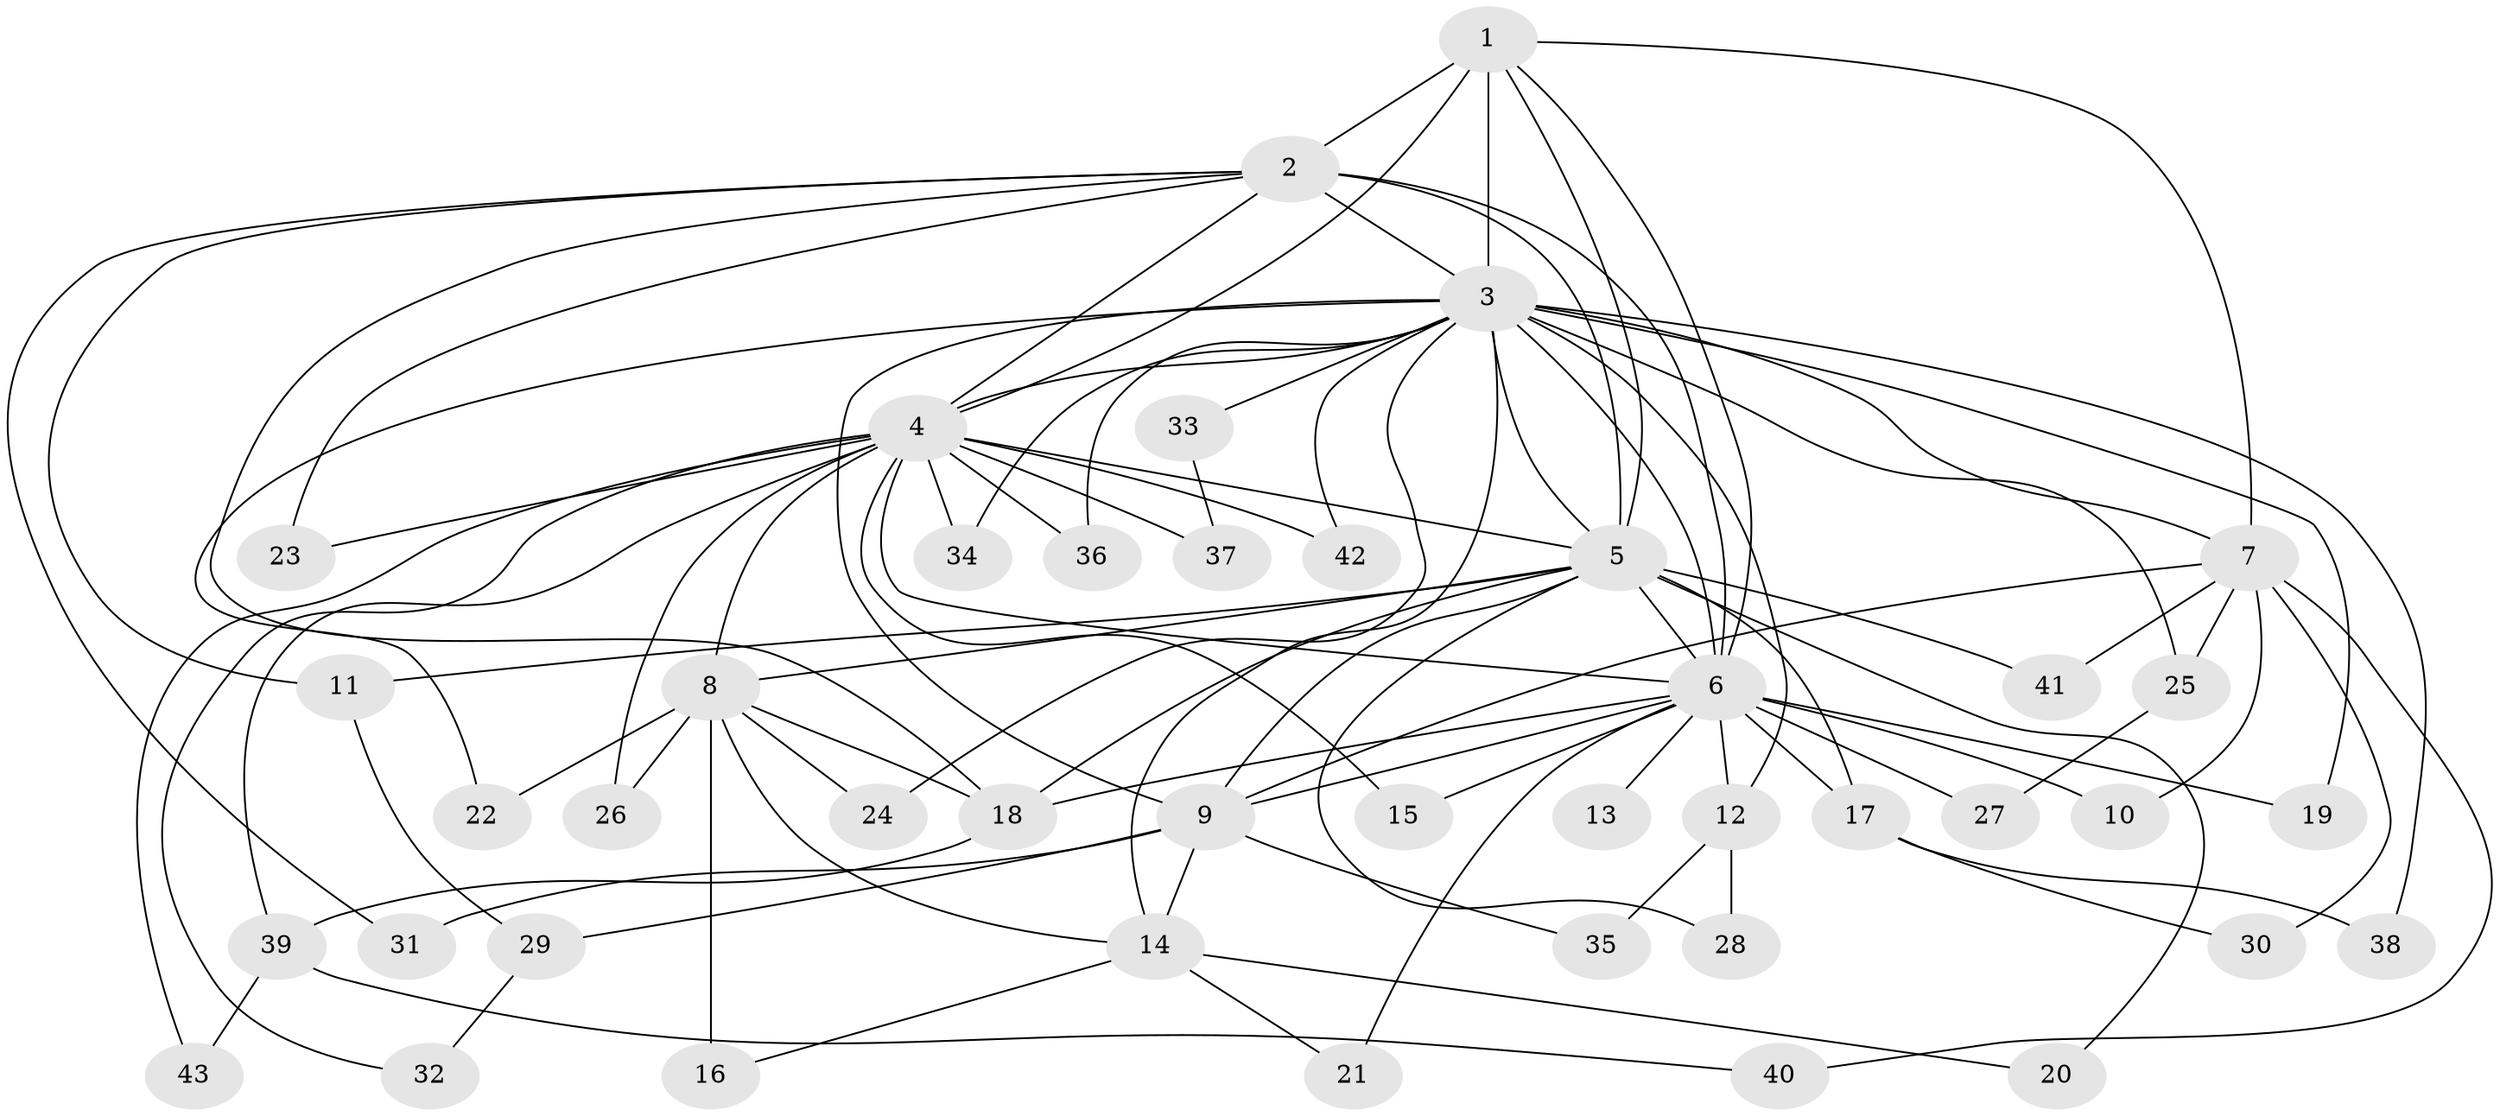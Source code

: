 // original degree distribution, {13: 0.03278688524590164, 10: 0.01639344262295082, 17: 0.03278688524590164, 14: 0.01639344262295082, 21: 0.03278688524590164, 12: 0.01639344262295082, 15: 0.01639344262295082, 2: 0.5737704918032787, 9: 0.01639344262295082, 8: 0.01639344262295082, 5: 0.03278688524590164, 3: 0.09836065573770492, 4: 0.08196721311475409, 6: 0.01639344262295082}
// Generated by graph-tools (version 1.1) at 2025/49/03/04/25 22:49:55]
// undirected, 43 vertices, 92 edges
graph export_dot {
  node [color=gray90,style=filled];
  1;
  2;
  3;
  4;
  5;
  6;
  7;
  8;
  9;
  10;
  11;
  12;
  13;
  14;
  15;
  16;
  17;
  18;
  19;
  20;
  21;
  22;
  23;
  24;
  25;
  26;
  27;
  28;
  29;
  30;
  31;
  32;
  33;
  34;
  35;
  36;
  37;
  38;
  39;
  40;
  41;
  42;
  43;
  1 -- 2 [weight=4.0];
  1 -- 3 [weight=4.0];
  1 -- 4 [weight=2.0];
  1 -- 5 [weight=4.0];
  1 -- 6 [weight=3.0];
  1 -- 7 [weight=2.0];
  2 -- 3 [weight=4.0];
  2 -- 4 [weight=3.0];
  2 -- 5 [weight=4.0];
  2 -- 6 [weight=2.0];
  2 -- 11 [weight=1.0];
  2 -- 18 [weight=3.0];
  2 -- 23 [weight=1.0];
  2 -- 31 [weight=1.0];
  3 -- 4 [weight=2.0];
  3 -- 5 [weight=4.0];
  3 -- 6 [weight=2.0];
  3 -- 7 [weight=1.0];
  3 -- 9 [weight=1.0];
  3 -- 12 [weight=1.0];
  3 -- 14 [weight=1.0];
  3 -- 19 [weight=1.0];
  3 -- 22 [weight=1.0];
  3 -- 24 [weight=1.0];
  3 -- 25 [weight=1.0];
  3 -- 33 [weight=2.0];
  3 -- 34 [weight=1.0];
  3 -- 36 [weight=1.0];
  3 -- 38 [weight=1.0];
  3 -- 42 [weight=1.0];
  4 -- 5 [weight=2.0];
  4 -- 6 [weight=1.0];
  4 -- 8 [weight=1.0];
  4 -- 15 [weight=1.0];
  4 -- 23 [weight=1.0];
  4 -- 26 [weight=1.0];
  4 -- 32 [weight=1.0];
  4 -- 34 [weight=1.0];
  4 -- 36 [weight=1.0];
  4 -- 37 [weight=1.0];
  4 -- 39 [weight=1.0];
  4 -- 42 [weight=1.0];
  4 -- 43 [weight=1.0];
  5 -- 6 [weight=2.0];
  5 -- 8 [weight=2.0];
  5 -- 9 [weight=1.0];
  5 -- 11 [weight=1.0];
  5 -- 17 [weight=1.0];
  5 -- 18 [weight=1.0];
  5 -- 20 [weight=1.0];
  5 -- 28 [weight=1.0];
  5 -- 41 [weight=1.0];
  6 -- 9 [weight=1.0];
  6 -- 10 [weight=1.0];
  6 -- 12 [weight=1.0];
  6 -- 13 [weight=1.0];
  6 -- 15 [weight=1.0];
  6 -- 17 [weight=1.0];
  6 -- 18 [weight=1.0];
  6 -- 19 [weight=1.0];
  6 -- 21 [weight=1.0];
  6 -- 27 [weight=1.0];
  7 -- 9 [weight=1.0];
  7 -- 10 [weight=1.0];
  7 -- 25 [weight=1.0];
  7 -- 30 [weight=1.0];
  7 -- 40 [weight=1.0];
  7 -- 41 [weight=1.0];
  8 -- 14 [weight=1.0];
  8 -- 16 [weight=2.0];
  8 -- 18 [weight=1.0];
  8 -- 22 [weight=1.0];
  8 -- 24 [weight=1.0];
  8 -- 26 [weight=1.0];
  9 -- 14 [weight=1.0];
  9 -- 29 [weight=1.0];
  9 -- 31 [weight=1.0];
  9 -- 35 [weight=1.0];
  11 -- 29 [weight=1.0];
  12 -- 28 [weight=1.0];
  12 -- 35 [weight=1.0];
  14 -- 16 [weight=1.0];
  14 -- 20 [weight=1.0];
  14 -- 21 [weight=1.0];
  17 -- 30 [weight=1.0];
  17 -- 38 [weight=1.0];
  18 -- 39 [weight=1.0];
  25 -- 27 [weight=1.0];
  29 -- 32 [weight=1.0];
  33 -- 37 [weight=1.0];
  39 -- 40 [weight=1.0];
  39 -- 43 [weight=1.0];
}
